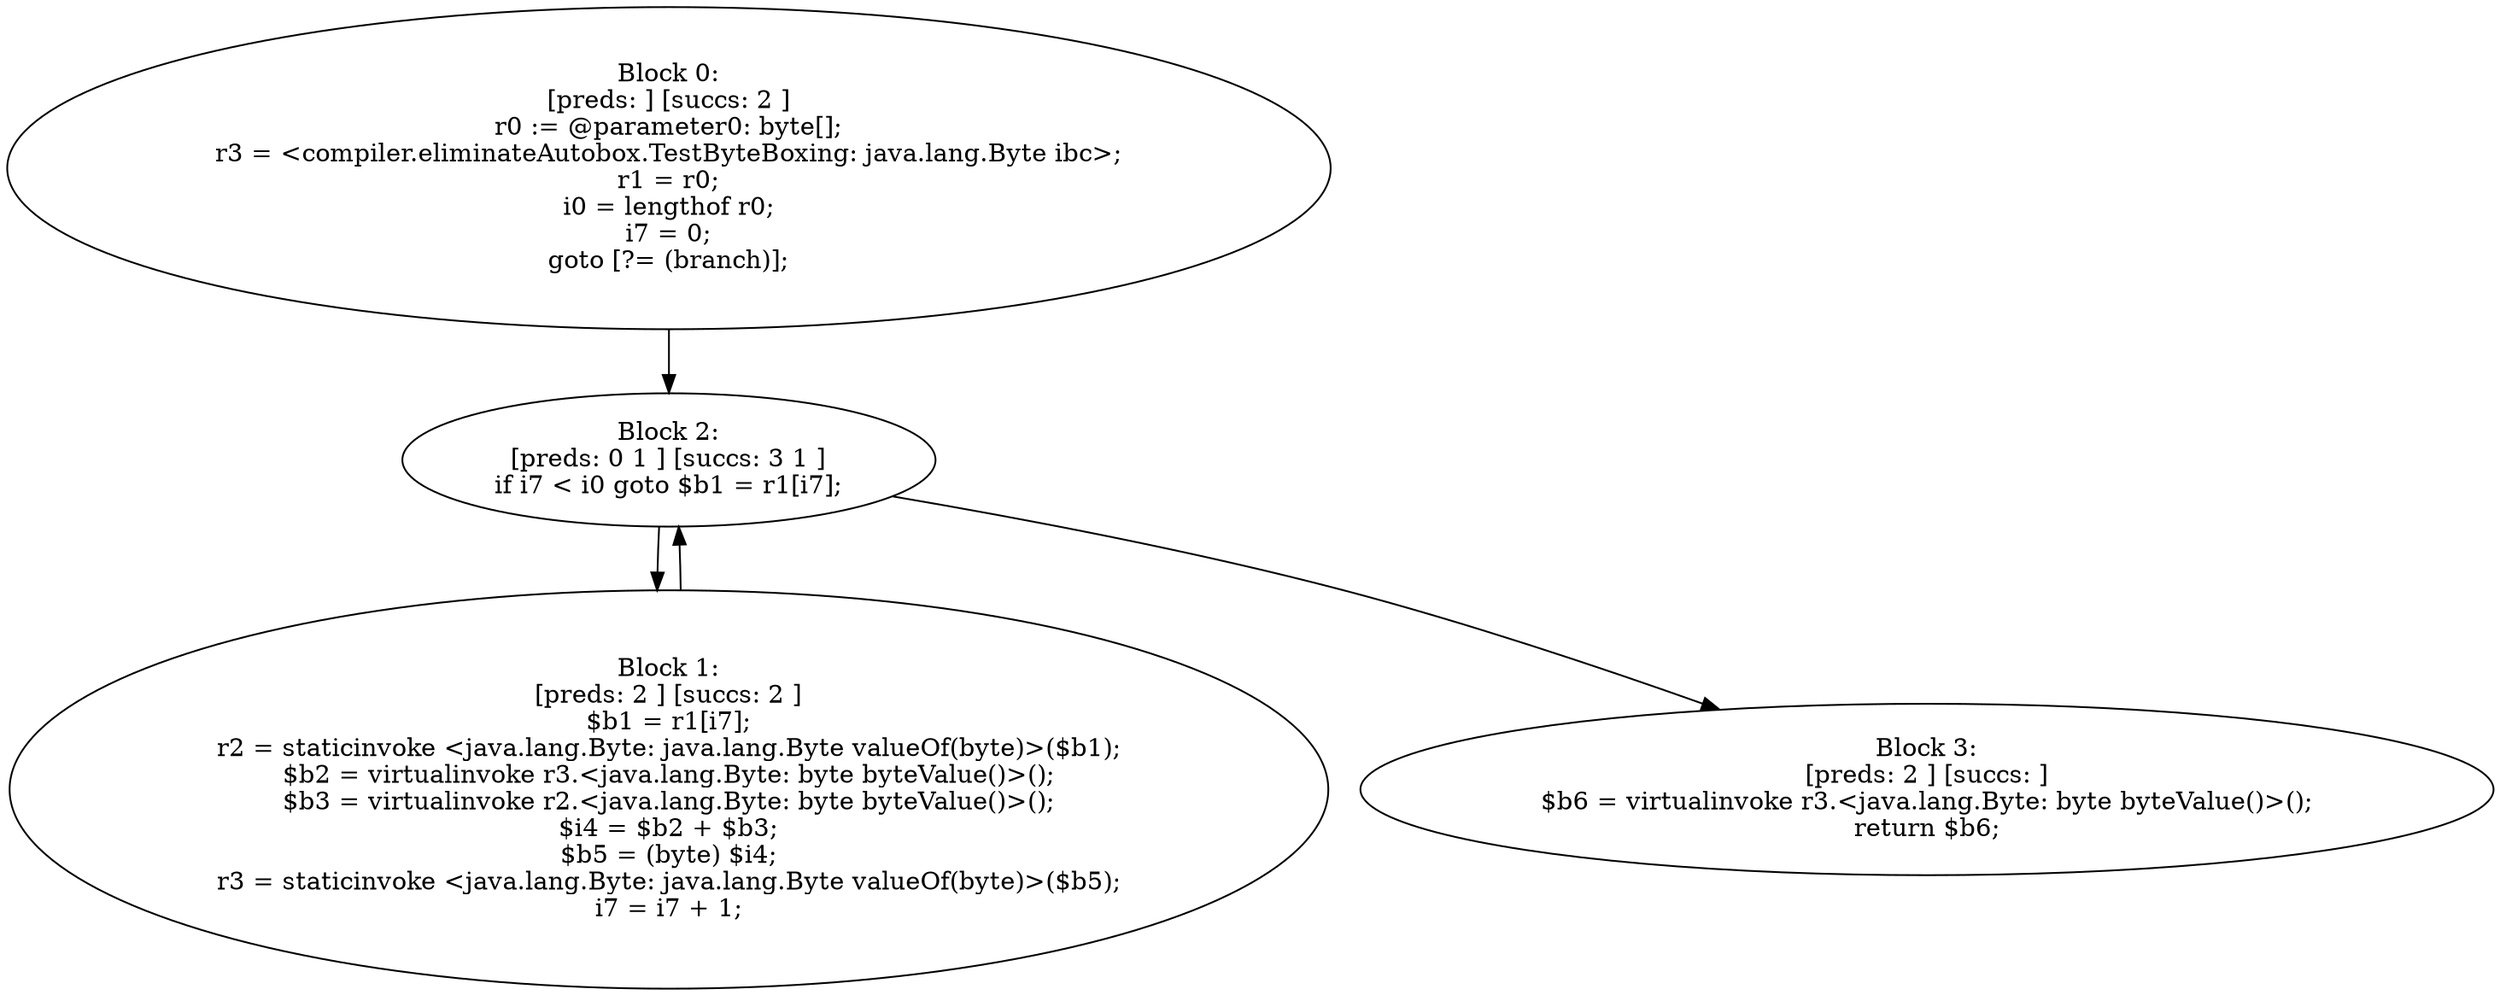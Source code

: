 digraph "unitGraph" {
    "Block 0:
[preds: ] [succs: 2 ]
r0 := @parameter0: byte[];
r3 = <compiler.eliminateAutobox.TestByteBoxing: java.lang.Byte ibc>;
r1 = r0;
i0 = lengthof r0;
i7 = 0;
goto [?= (branch)];
"
    "Block 1:
[preds: 2 ] [succs: 2 ]
$b1 = r1[i7];
r2 = staticinvoke <java.lang.Byte: java.lang.Byte valueOf(byte)>($b1);
$b2 = virtualinvoke r3.<java.lang.Byte: byte byteValue()>();
$b3 = virtualinvoke r2.<java.lang.Byte: byte byteValue()>();
$i4 = $b2 + $b3;
$b5 = (byte) $i4;
r3 = staticinvoke <java.lang.Byte: java.lang.Byte valueOf(byte)>($b5);
i7 = i7 + 1;
"
    "Block 2:
[preds: 0 1 ] [succs: 3 1 ]
if i7 < i0 goto $b1 = r1[i7];
"
    "Block 3:
[preds: 2 ] [succs: ]
$b6 = virtualinvoke r3.<java.lang.Byte: byte byteValue()>();
return $b6;
"
    "Block 0:
[preds: ] [succs: 2 ]
r0 := @parameter0: byte[];
r3 = <compiler.eliminateAutobox.TestByteBoxing: java.lang.Byte ibc>;
r1 = r0;
i0 = lengthof r0;
i7 = 0;
goto [?= (branch)];
"->"Block 2:
[preds: 0 1 ] [succs: 3 1 ]
if i7 < i0 goto $b1 = r1[i7];
";
    "Block 1:
[preds: 2 ] [succs: 2 ]
$b1 = r1[i7];
r2 = staticinvoke <java.lang.Byte: java.lang.Byte valueOf(byte)>($b1);
$b2 = virtualinvoke r3.<java.lang.Byte: byte byteValue()>();
$b3 = virtualinvoke r2.<java.lang.Byte: byte byteValue()>();
$i4 = $b2 + $b3;
$b5 = (byte) $i4;
r3 = staticinvoke <java.lang.Byte: java.lang.Byte valueOf(byte)>($b5);
i7 = i7 + 1;
"->"Block 2:
[preds: 0 1 ] [succs: 3 1 ]
if i7 < i0 goto $b1 = r1[i7];
";
    "Block 2:
[preds: 0 1 ] [succs: 3 1 ]
if i7 < i0 goto $b1 = r1[i7];
"->"Block 3:
[preds: 2 ] [succs: ]
$b6 = virtualinvoke r3.<java.lang.Byte: byte byteValue()>();
return $b6;
";
    "Block 2:
[preds: 0 1 ] [succs: 3 1 ]
if i7 < i0 goto $b1 = r1[i7];
"->"Block 1:
[preds: 2 ] [succs: 2 ]
$b1 = r1[i7];
r2 = staticinvoke <java.lang.Byte: java.lang.Byte valueOf(byte)>($b1);
$b2 = virtualinvoke r3.<java.lang.Byte: byte byteValue()>();
$b3 = virtualinvoke r2.<java.lang.Byte: byte byteValue()>();
$i4 = $b2 + $b3;
$b5 = (byte) $i4;
r3 = staticinvoke <java.lang.Byte: java.lang.Byte valueOf(byte)>($b5);
i7 = i7 + 1;
";
}

